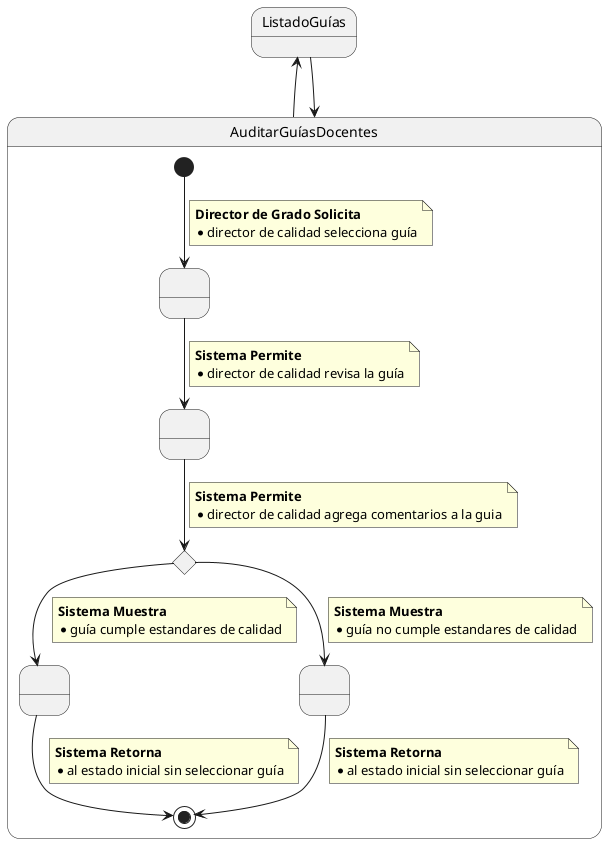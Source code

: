 @startuml
ListadoGuías -up-> AuditarGuíasDocentes

state AuditarGuíasDocentes {
    state SeleccionarGuia as " "
    state RevisarGuia as " "
    state RealizarComentarios <<choice>>
    state GuardarAuditoria as " "
    state GuiaConProblemas as " "


    [*] --> SeleccionarGuia
    note on link
    <b>Director de Grado Solicita</b>
    * director de calidad selecciona guía
    end note

    SeleccionarGuia --> RevisarGuia
    note on link
    <b>Sistema Permite</b>
    * director de calidad revisa la guía
    end note

    RevisarGuia --> RealizarComentarios
    note on link
    <b>Sistema Permite</b>
    * director de calidad agrega comentarios a la guia
    end note

    RealizarComentarios -->  GuardarAuditoria
    note on link
    <b>Sistema Muestra</b>
    * guía cumple estandares de calidad
    end note

     GuardarAuditoria --> [*]
    note on link
    <b>Sistema Retorna</b>
    * al estado inicial sin seleccionar guía
    end note

    RealizarComentarios --> GuiaConProblemas
    note on link
    <b>Sistema Muestra</b>
    * guía no cumple estandares de calidad
    end note
    
    GuiaConProblemas --> [*]
    note on link
    <b>Sistema Retorna</b>
    * al estado inicial sin seleccionar guía
    end note
    
}

AuditarGuíasDocentes -up-> ListadoGuías
@enduml
